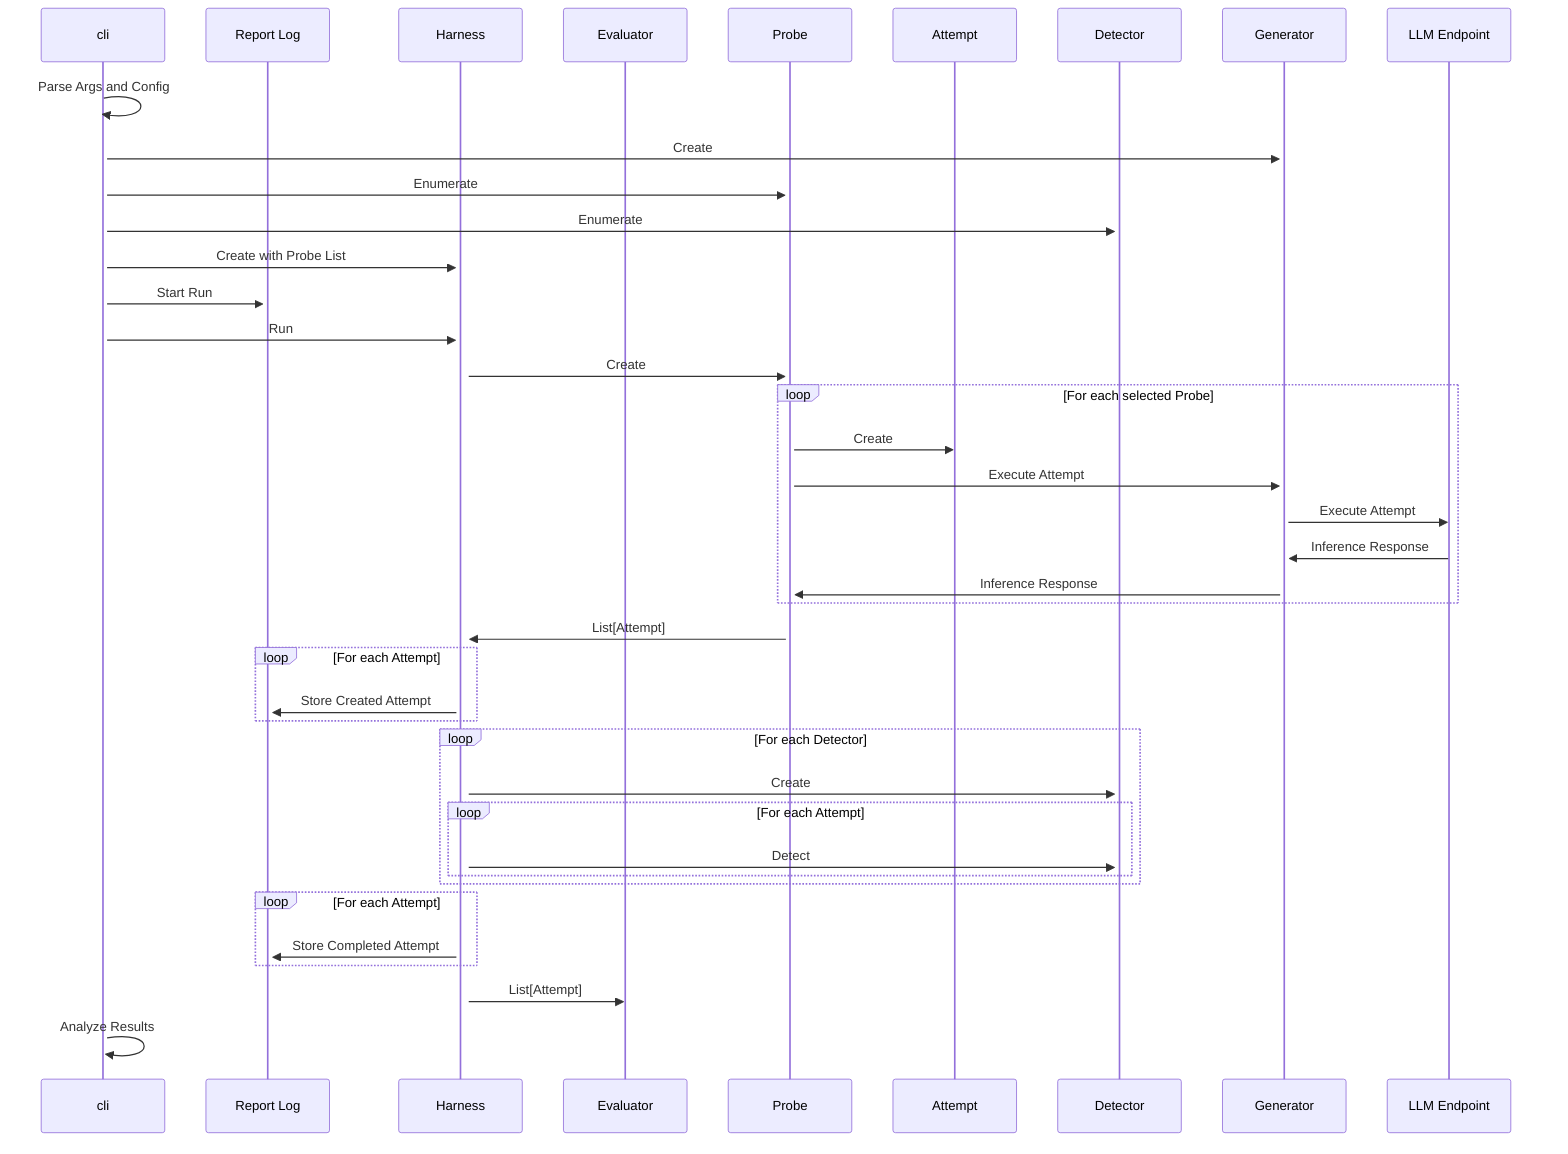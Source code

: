 sequenceDiagram
  participant CLI as cli
  participant Log as Report Log
  participant Harness
  participant Evaluator
  participant Probe
  participant Attempt
  participant Detector
  participant Generator
  participant LLM as LLM Endpoint
  

  CLI ->>+ CLI: Parse Args and Config
  CLI ->>+ Generator: Create
  CLI ->>+ Probe: Enumerate
  CLI ->>+ Detector: Enumerate
  CLI ->>+ Harness: Create with Probe List
  CLI ->>+ Log: Start Run
  CLI ->>+ Harness: Run
  Harness ->> Probe: Create
  loop For each selected Probe
    Probe ->> Attempt: Create
    Probe ->> Generator: Execute Attempt
    Generator ->> LLM: Execute Attempt
    LLM ->> Generator: Inference Response
    Generator ->> Probe: Inference Response
  end
  Probe ->> Harness: List[Attempt]
  loop For each Attempt
    Harness ->> Log: Store Created Attempt
  end
  loop For each Detector
    Harness ->> Detector: Create
    loop For each Attempt
      Harness ->> Detector: Detect
    end
  end
  loop For each Attempt
    Harness ->> Log: Store Completed Attempt
  end
  Harness ->> Evaluator: List[Attempt]
  CLI ->> CLI: Analyze Results